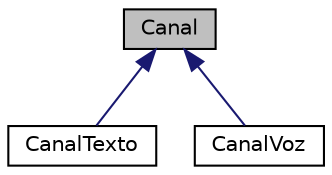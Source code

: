 digraph "Canal"
{
 // LATEX_PDF_SIZE
  edge [fontname="Helvetica",fontsize="10",labelfontname="Helvetica",labelfontsize="10"];
  node [fontname="Helvetica",fontsize="10",shape=record];
  Node1 [label="Canal",height=0.2,width=0.4,color="black", fillcolor="grey75", style="filled", fontcolor="black",tooltip=" "];
  Node1 -> Node2 [dir="back",color="midnightblue",fontsize="10",style="solid"];
  Node2 [label="CanalTexto",height=0.2,width=0.4,color="black", fillcolor="white", style="filled",URL="$classCanalTexto.html",tooltip=" "];
  Node1 -> Node3 [dir="back",color="midnightblue",fontsize="10",style="solid"];
  Node3 [label="CanalVoz",height=0.2,width=0.4,color="black", fillcolor="white", style="filled",URL="$classCanalVoz.html",tooltip=" "];
}
